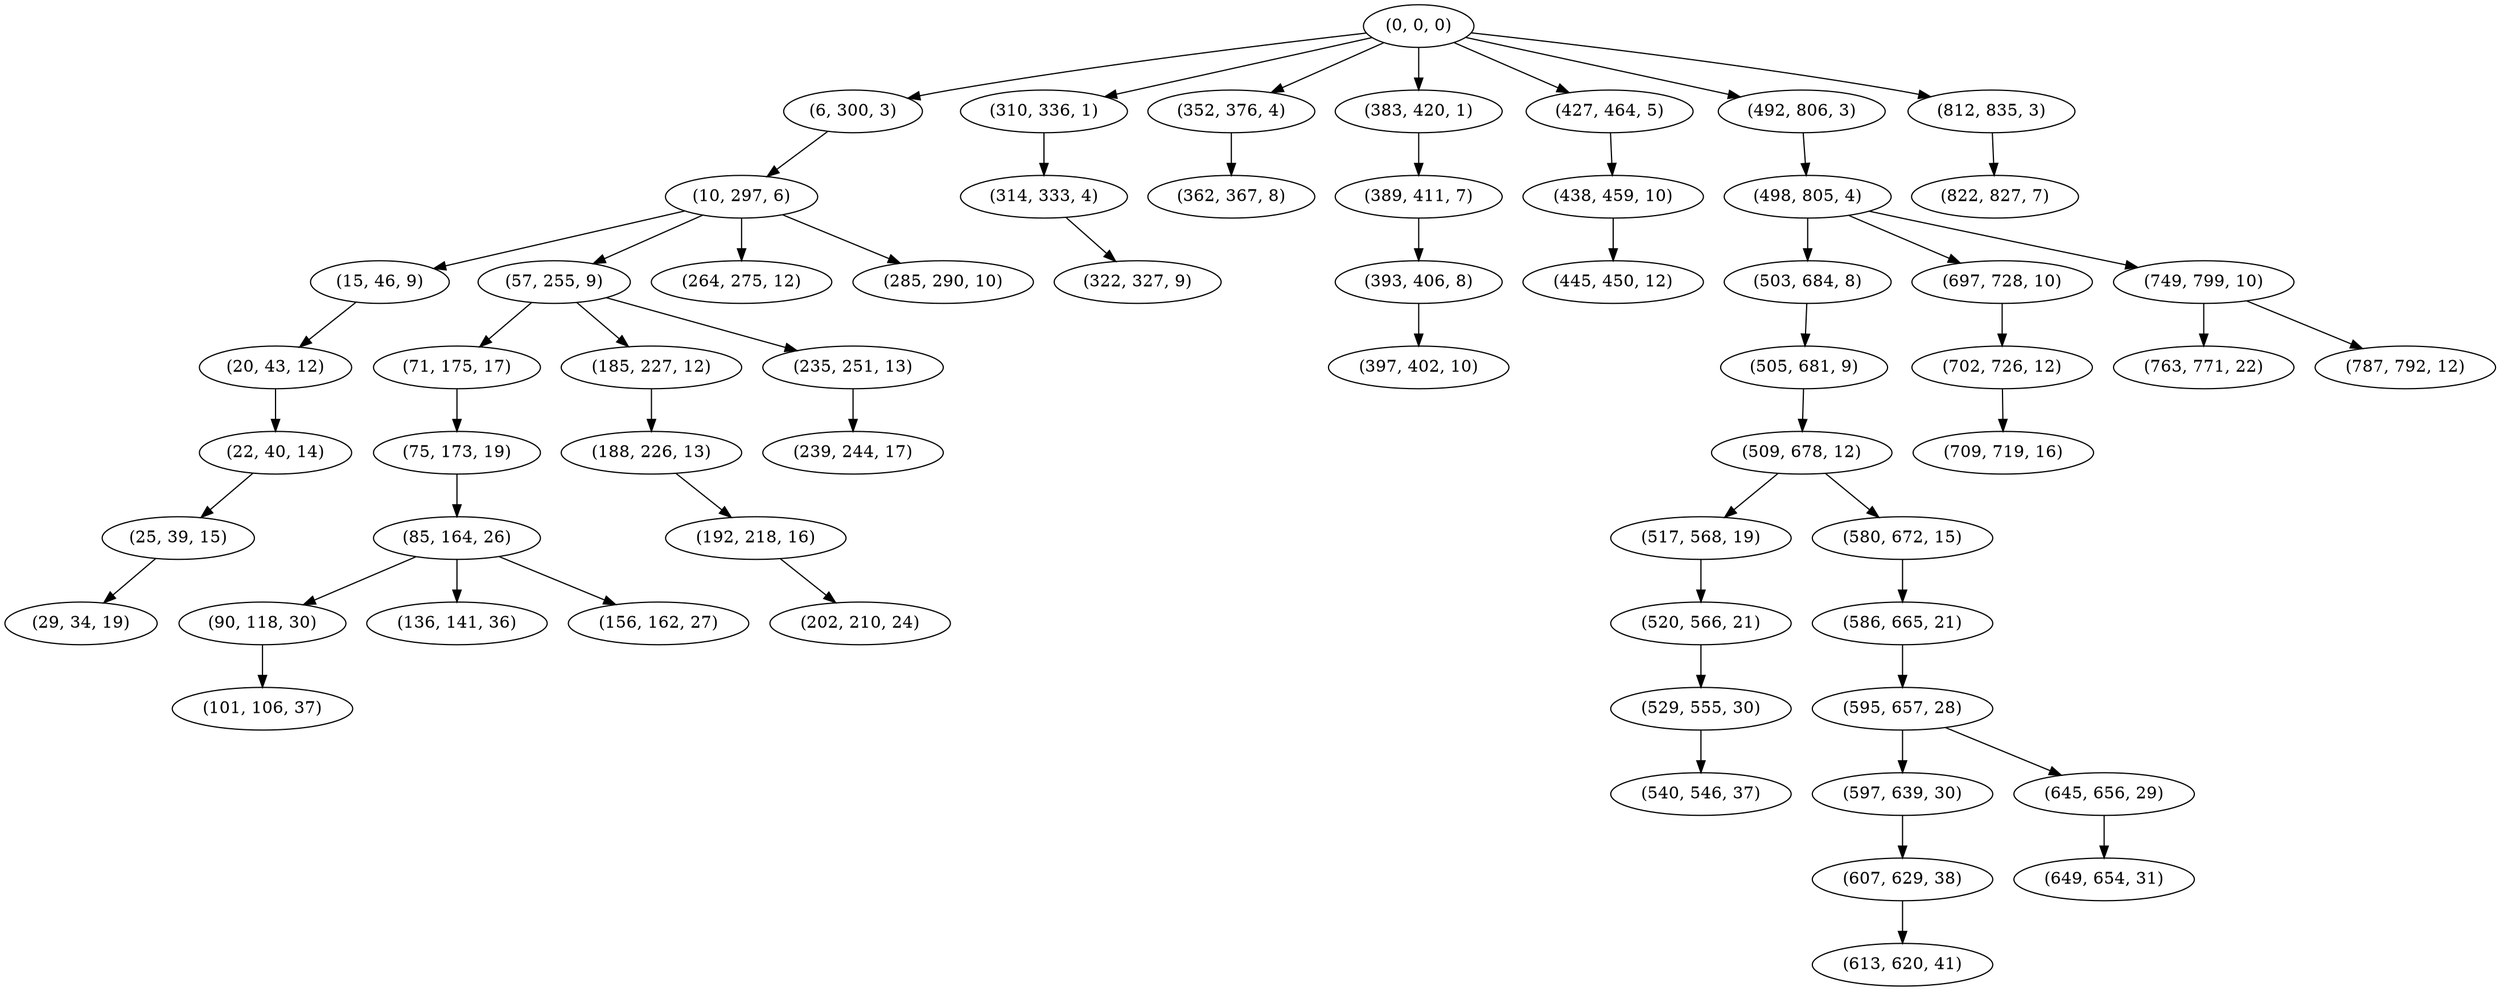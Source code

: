 digraph tree {
    "(0, 0, 0)";
    "(6, 300, 3)";
    "(10, 297, 6)";
    "(15, 46, 9)";
    "(20, 43, 12)";
    "(22, 40, 14)";
    "(25, 39, 15)";
    "(29, 34, 19)";
    "(57, 255, 9)";
    "(71, 175, 17)";
    "(75, 173, 19)";
    "(85, 164, 26)";
    "(90, 118, 30)";
    "(101, 106, 37)";
    "(136, 141, 36)";
    "(156, 162, 27)";
    "(185, 227, 12)";
    "(188, 226, 13)";
    "(192, 218, 16)";
    "(202, 210, 24)";
    "(235, 251, 13)";
    "(239, 244, 17)";
    "(264, 275, 12)";
    "(285, 290, 10)";
    "(310, 336, 1)";
    "(314, 333, 4)";
    "(322, 327, 9)";
    "(352, 376, 4)";
    "(362, 367, 8)";
    "(383, 420, 1)";
    "(389, 411, 7)";
    "(393, 406, 8)";
    "(397, 402, 10)";
    "(427, 464, 5)";
    "(438, 459, 10)";
    "(445, 450, 12)";
    "(492, 806, 3)";
    "(498, 805, 4)";
    "(503, 684, 8)";
    "(505, 681, 9)";
    "(509, 678, 12)";
    "(517, 568, 19)";
    "(520, 566, 21)";
    "(529, 555, 30)";
    "(540, 546, 37)";
    "(580, 672, 15)";
    "(586, 665, 21)";
    "(595, 657, 28)";
    "(597, 639, 30)";
    "(607, 629, 38)";
    "(613, 620, 41)";
    "(645, 656, 29)";
    "(649, 654, 31)";
    "(697, 728, 10)";
    "(702, 726, 12)";
    "(709, 719, 16)";
    "(749, 799, 10)";
    "(763, 771, 22)";
    "(787, 792, 12)";
    "(812, 835, 3)";
    "(822, 827, 7)";
    "(0, 0, 0)" -> "(6, 300, 3)";
    "(0, 0, 0)" -> "(310, 336, 1)";
    "(0, 0, 0)" -> "(352, 376, 4)";
    "(0, 0, 0)" -> "(383, 420, 1)";
    "(0, 0, 0)" -> "(427, 464, 5)";
    "(0, 0, 0)" -> "(492, 806, 3)";
    "(0, 0, 0)" -> "(812, 835, 3)";
    "(6, 300, 3)" -> "(10, 297, 6)";
    "(10, 297, 6)" -> "(15, 46, 9)";
    "(10, 297, 6)" -> "(57, 255, 9)";
    "(10, 297, 6)" -> "(264, 275, 12)";
    "(10, 297, 6)" -> "(285, 290, 10)";
    "(15, 46, 9)" -> "(20, 43, 12)";
    "(20, 43, 12)" -> "(22, 40, 14)";
    "(22, 40, 14)" -> "(25, 39, 15)";
    "(25, 39, 15)" -> "(29, 34, 19)";
    "(57, 255, 9)" -> "(71, 175, 17)";
    "(57, 255, 9)" -> "(185, 227, 12)";
    "(57, 255, 9)" -> "(235, 251, 13)";
    "(71, 175, 17)" -> "(75, 173, 19)";
    "(75, 173, 19)" -> "(85, 164, 26)";
    "(85, 164, 26)" -> "(90, 118, 30)";
    "(85, 164, 26)" -> "(136, 141, 36)";
    "(85, 164, 26)" -> "(156, 162, 27)";
    "(90, 118, 30)" -> "(101, 106, 37)";
    "(185, 227, 12)" -> "(188, 226, 13)";
    "(188, 226, 13)" -> "(192, 218, 16)";
    "(192, 218, 16)" -> "(202, 210, 24)";
    "(235, 251, 13)" -> "(239, 244, 17)";
    "(310, 336, 1)" -> "(314, 333, 4)";
    "(314, 333, 4)" -> "(322, 327, 9)";
    "(352, 376, 4)" -> "(362, 367, 8)";
    "(383, 420, 1)" -> "(389, 411, 7)";
    "(389, 411, 7)" -> "(393, 406, 8)";
    "(393, 406, 8)" -> "(397, 402, 10)";
    "(427, 464, 5)" -> "(438, 459, 10)";
    "(438, 459, 10)" -> "(445, 450, 12)";
    "(492, 806, 3)" -> "(498, 805, 4)";
    "(498, 805, 4)" -> "(503, 684, 8)";
    "(498, 805, 4)" -> "(697, 728, 10)";
    "(498, 805, 4)" -> "(749, 799, 10)";
    "(503, 684, 8)" -> "(505, 681, 9)";
    "(505, 681, 9)" -> "(509, 678, 12)";
    "(509, 678, 12)" -> "(517, 568, 19)";
    "(509, 678, 12)" -> "(580, 672, 15)";
    "(517, 568, 19)" -> "(520, 566, 21)";
    "(520, 566, 21)" -> "(529, 555, 30)";
    "(529, 555, 30)" -> "(540, 546, 37)";
    "(580, 672, 15)" -> "(586, 665, 21)";
    "(586, 665, 21)" -> "(595, 657, 28)";
    "(595, 657, 28)" -> "(597, 639, 30)";
    "(595, 657, 28)" -> "(645, 656, 29)";
    "(597, 639, 30)" -> "(607, 629, 38)";
    "(607, 629, 38)" -> "(613, 620, 41)";
    "(645, 656, 29)" -> "(649, 654, 31)";
    "(697, 728, 10)" -> "(702, 726, 12)";
    "(702, 726, 12)" -> "(709, 719, 16)";
    "(749, 799, 10)" -> "(763, 771, 22)";
    "(749, 799, 10)" -> "(787, 792, 12)";
    "(812, 835, 3)" -> "(822, 827, 7)";
}
